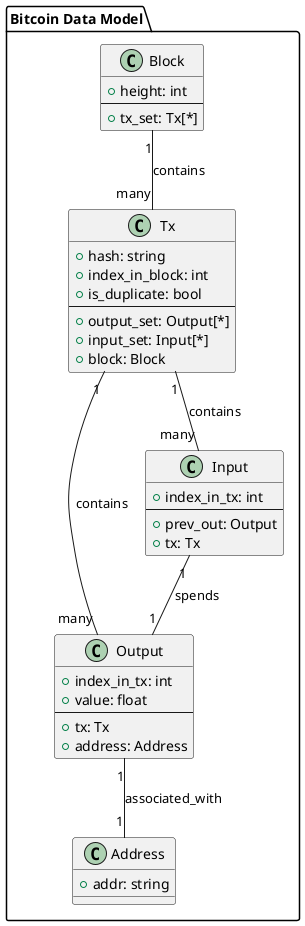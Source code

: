@startuml

package "Bitcoin Data Model" {

    class Block {
        + height: int
        ---
        + tx_set: Tx[*]
    }

    class Tx {
        + hash: string
        + index_in_block: int
        + is_duplicate: bool
        ---
        + output_set: Output[*]
        + input_set: Input[*]
        + block: Block
    }

    class Output {
        + index_in_tx: int
        + value: float
        ---
        + tx: Tx
        + address: Address
    }

    class Input {
        + index_in_tx: int
        ---
        + prev_out: Output
        + tx: Tx
    }

    class Address {
        + addr: string
    }

    Tx "1" -- "many" Output : contains
    Tx "1" -- "many" Input : contains
    Block "1" -- "many" Tx : contains
    Output "1" -- "1" Address : associated_with
    Input "1" -- "1" Output : spends

}

@enduml
